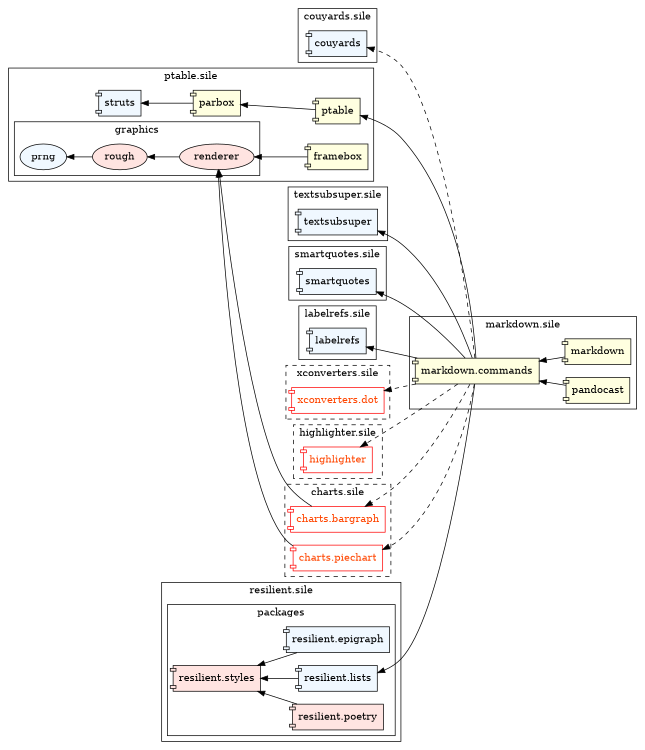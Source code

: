 digraph omikhleia {
	rankdir=RL;
	size="8,5"

  subgraph cluster_couyards {
    label = "couyards.sile";

    couyards [shape=component,style=filled,fillcolor=aliceblue]

    // couyards -> svg [color=gray]

  }

  subgraph cluster_ptable {
    label = "ptable.sile";
    //{rank=same nd_3_l nd_3 nd_3_r}

    struts [shape=component,style=filled,fillcolor=aliceblue]
    ptable [shape=component,style=filled,fillcolor=lightyellow]
    parbox [shape=component,style=filled,fillcolor=lightyellow]
    framebox [shape=component,style=filled,fillcolor=lightyellow]

    subgraph cluster_graphics {
      label = "graphics";
      
      renderer [style=filled,fillcolor=mistyrose]
      rough [style=filled,fillcolor=mistyrose]
      prng [style=filled,fillcolor=aliceblue]
      
      renderer -> rough
      rough -> prng

    }

    // struts -> rebox [color=gray]
    ptable -> parbox
    framebox -> renderer
    parbox -> struts 

  }

  subgraph cluster_textsubsuper {
    label = "textsubsuper.sile";

    textsubsuper [shape=component,style=filled,fillcolor=aliceblue]

    // textsubsuper -> raiselower [color=gray]
    // textsubsuper -> inputfilter [color=gray]

  }

  subgraph cluster_smartquotes {
    label = "smartquotes.sile";

    smartquotes [shape=component,style=filled,fillcolor=aliceblue]

  }
  
  subgraph cluster_labelrefs {
    label = "labelrefs.sile";

    labelrefs [shape=component,style=filled,fillcolor=aliceblue]

    // labelrefs -> infonode [color=gray]
    // labelrefs -> pdf [style=dashed,color=gray]

  }
 
  subgraph cluster_xformats {
    label = "xconverters.sile";
    style = dashed;

    dot [shape=component, label="xconverters.dot",color=red,fontcolor=orangered]

  }
  
  subgraph cluster_highlighter{
    label = "highlighter.sile";
    style = dashed;

    highlighter [shape=component, label="highlighter",color=red,fontcolor=orangered]

  }
 
  subgraph cluster_xgraphs {
    label = "charts.sile";
    style = dashed;

    bargraph [shape=component, label="charts.bargraph",color=red,fontcolor=orangered]
    piechart [shape=component, label="charts.piechart",color=red,fontcolor=orangered]
    
    piechart -> renderer
    bargraph -> renderer

  }
  
  subgraph cluster_markdown {
    label = "markdown.sile";

    markdown [shape=component,style=filled,fillcolor=lightyellow]
    pandocast [shape=component,style=filled,fillcolor=lightyellow]
    mrkcmd [shape=component,label="markdown.commands",style=filled,fillcolor=lightyellow]

    markdown -> mrkcmd
    pandocast -> mrkcmd


  }

  subgraph cluster_resilient {
    label = "resilient.sile";

    subgraph cluster_resilient_pkg {
        label = "packages";
    
        epigraph [shape=component, label="resilient.epigraph",style=filled,fillcolor=aliceblue]
        lists [shape=component, label="resilient.lists",style=filled,fillcolor=aliceblue]
        poetry [shape=component, label="resilient.poetry",style=filled,fillcolor=mistyrose]
        styles [shape=component, label="resilient.styles",style=filled,fillcolor=mistyrose]
    
        epigraph -> styles
        lists -> styles
        poetry -> styles
    }
  }
  
   // Move because some dependecy got wrong
  
 //   mrkcmd -> color [color=gray]
 //    mrkcmd -> image [color=gray]
    mrkcmd -> lists
    mrkcmd -> ptable
 //   mrkcmd -> rules [color=gray]
    mrkcmd -> smartquotes
 //   mrkcmd -> svg [color=gray]
    mrkcmd -> textsubsuper
    mrkcmd -> labelrefs
    mrkcmd -> couyards [style=dashed]
    mrkcmd -> highlighter [style=dashed]
    mrkcmd -> dot [style=dashed]
    mrkcmd -> bargraph [style=dashed]
    mrkcmd -> piechart [style=dashed]

 //   mrkcmd -> url [color=gray]

}